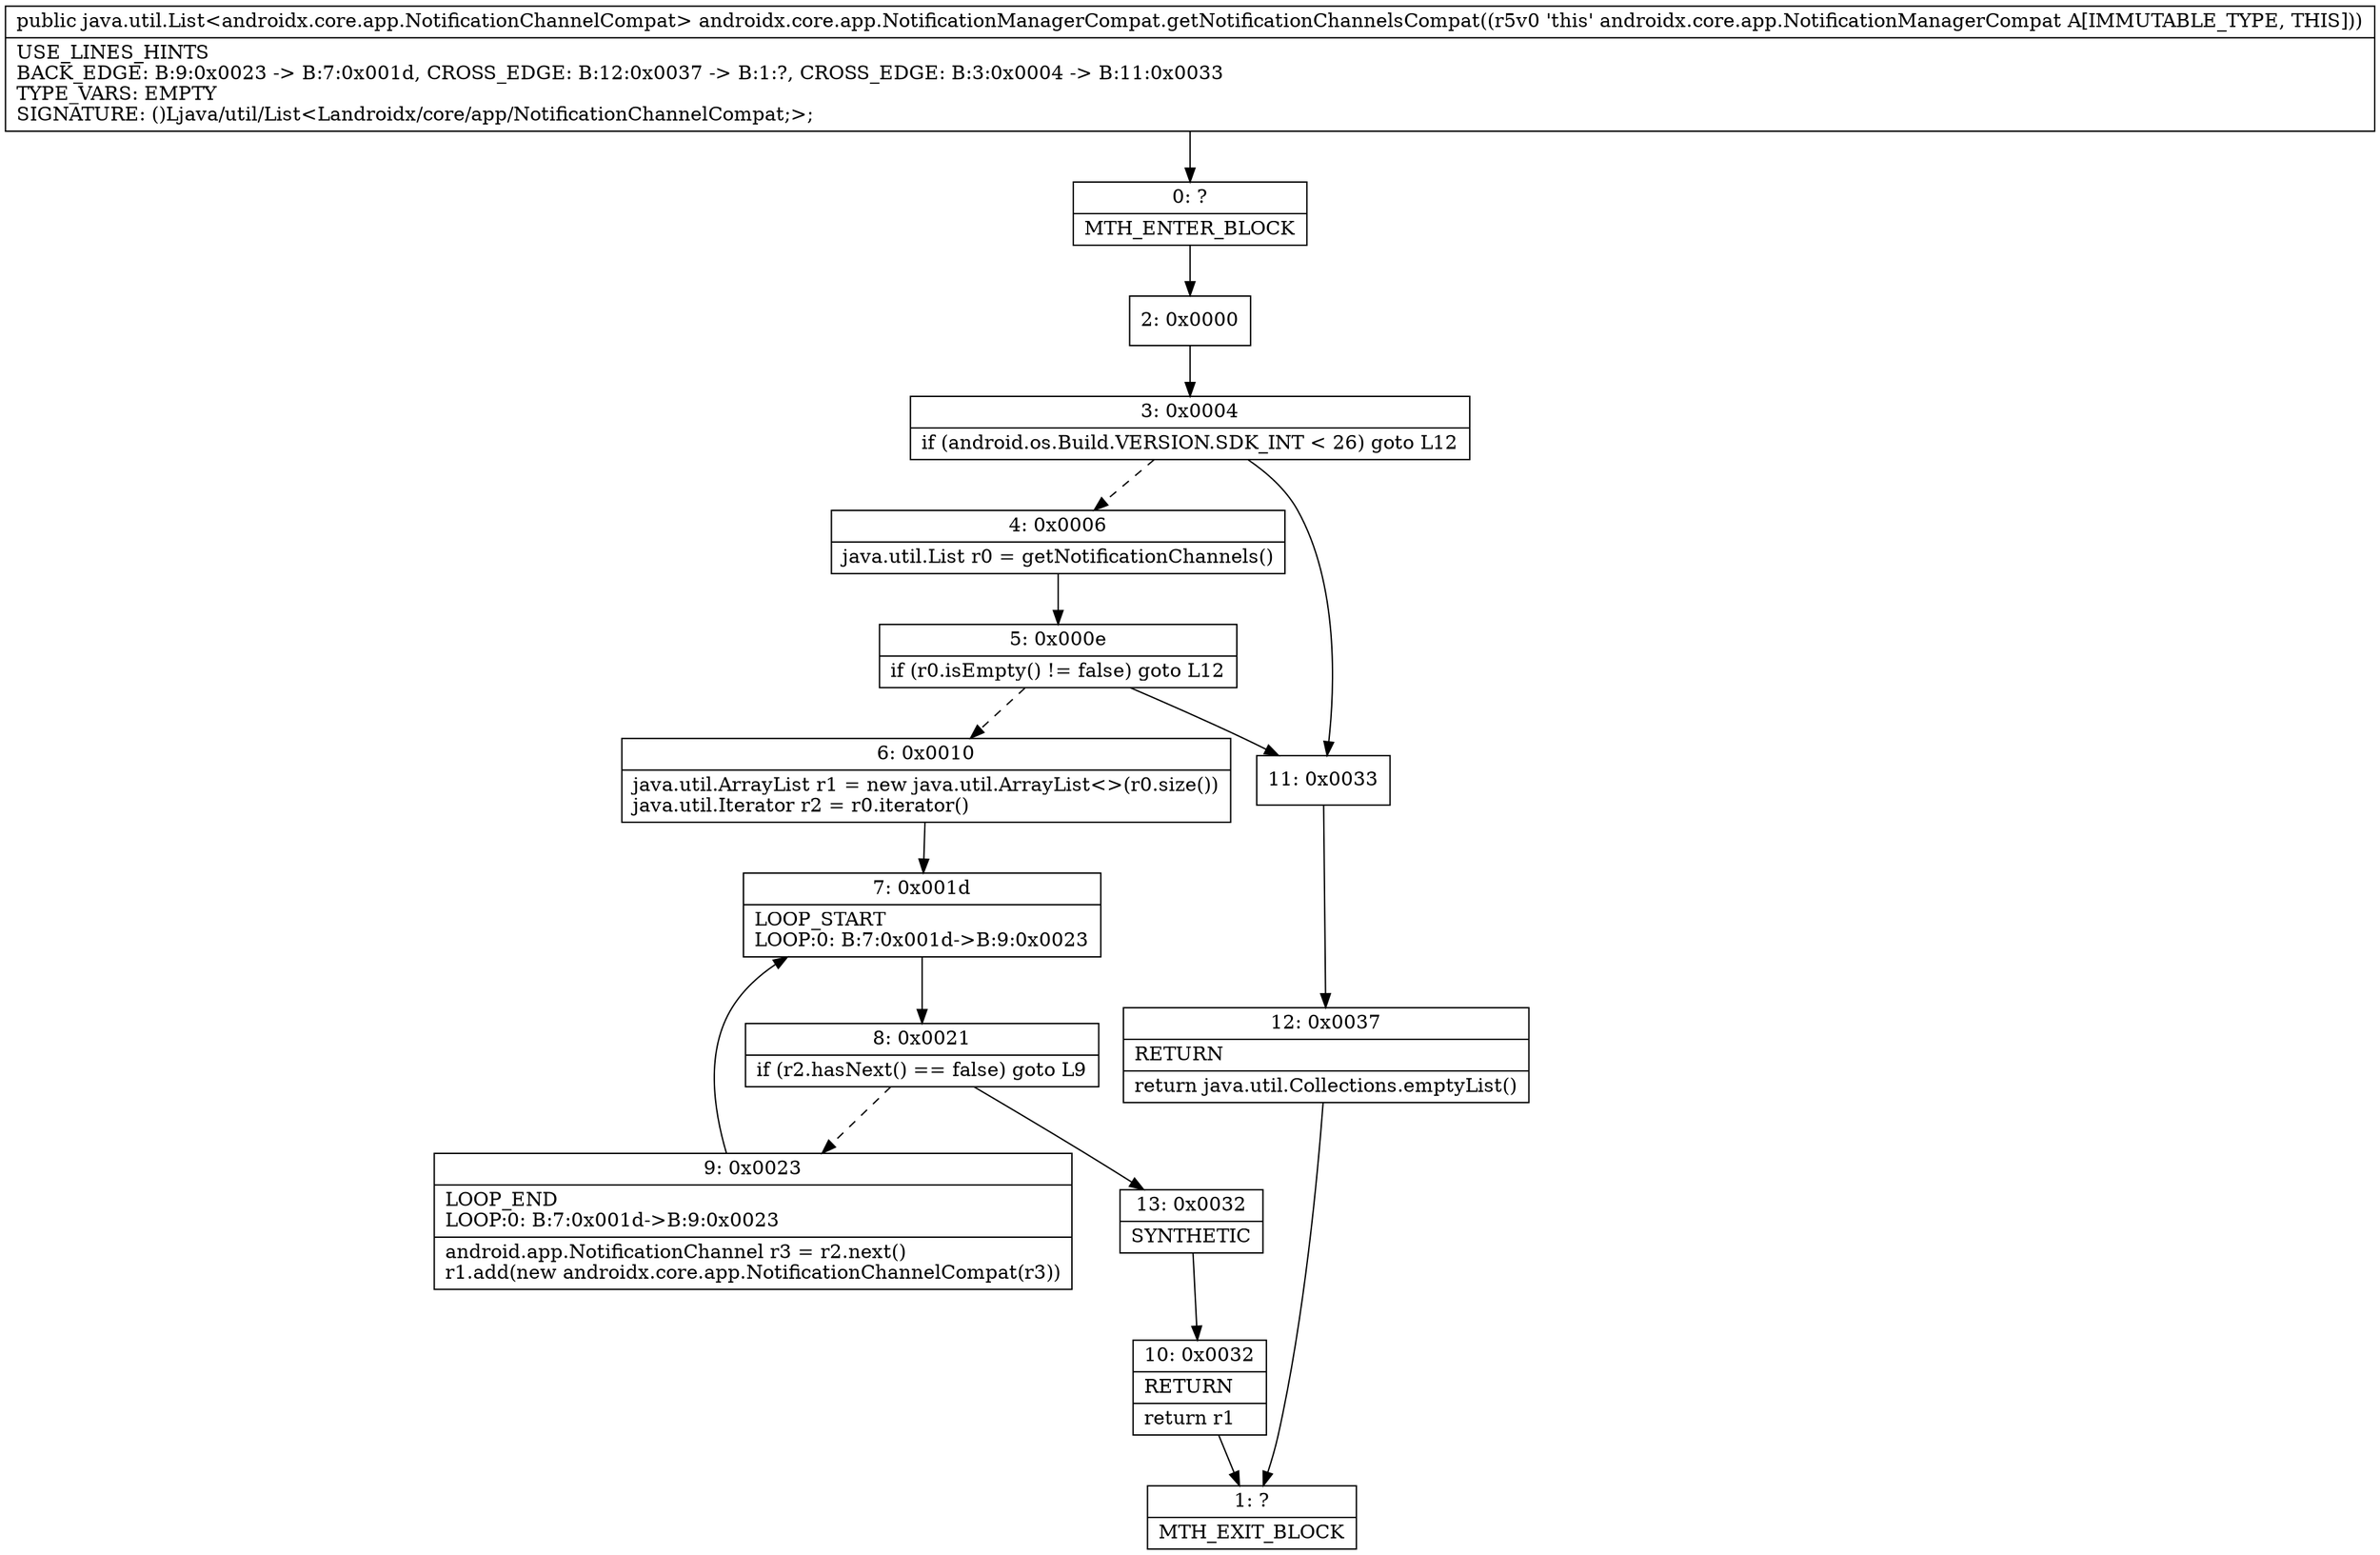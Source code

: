 digraph "CFG forandroidx.core.app.NotificationManagerCompat.getNotificationChannelsCompat()Ljava\/util\/List;" {
Node_0 [shape=record,label="{0\:\ ?|MTH_ENTER_BLOCK\l}"];
Node_2 [shape=record,label="{2\:\ 0x0000}"];
Node_3 [shape=record,label="{3\:\ 0x0004|if (android.os.Build.VERSION.SDK_INT \< 26) goto L12\l}"];
Node_4 [shape=record,label="{4\:\ 0x0006|java.util.List r0 = getNotificationChannels()\l}"];
Node_5 [shape=record,label="{5\:\ 0x000e|if (r0.isEmpty() != false) goto L12\l}"];
Node_6 [shape=record,label="{6\:\ 0x0010|java.util.ArrayList r1 = new java.util.ArrayList\<\>(r0.size())\ljava.util.Iterator r2 = r0.iterator()\l}"];
Node_7 [shape=record,label="{7\:\ 0x001d|LOOP_START\lLOOP:0: B:7:0x001d\-\>B:9:0x0023\l}"];
Node_8 [shape=record,label="{8\:\ 0x0021|if (r2.hasNext() == false) goto L9\l}"];
Node_9 [shape=record,label="{9\:\ 0x0023|LOOP_END\lLOOP:0: B:7:0x001d\-\>B:9:0x0023\l|android.app.NotificationChannel r3 = r2.next()\lr1.add(new androidx.core.app.NotificationChannelCompat(r3))\l}"];
Node_13 [shape=record,label="{13\:\ 0x0032|SYNTHETIC\l}"];
Node_10 [shape=record,label="{10\:\ 0x0032|RETURN\l|return r1\l}"];
Node_1 [shape=record,label="{1\:\ ?|MTH_EXIT_BLOCK\l}"];
Node_11 [shape=record,label="{11\:\ 0x0033}"];
Node_12 [shape=record,label="{12\:\ 0x0037|RETURN\l|return java.util.Collections.emptyList()\l}"];
MethodNode[shape=record,label="{public java.util.List\<androidx.core.app.NotificationChannelCompat\> androidx.core.app.NotificationManagerCompat.getNotificationChannelsCompat((r5v0 'this' androidx.core.app.NotificationManagerCompat A[IMMUTABLE_TYPE, THIS]))  | USE_LINES_HINTS\lBACK_EDGE: B:9:0x0023 \-\> B:7:0x001d, CROSS_EDGE: B:12:0x0037 \-\> B:1:?, CROSS_EDGE: B:3:0x0004 \-\> B:11:0x0033\lTYPE_VARS: EMPTY\lSIGNATURE: ()Ljava\/util\/List\<Landroidx\/core\/app\/NotificationChannelCompat;\>;\l}"];
MethodNode -> Node_0;Node_0 -> Node_2;
Node_2 -> Node_3;
Node_3 -> Node_4[style=dashed];
Node_3 -> Node_11;
Node_4 -> Node_5;
Node_5 -> Node_6[style=dashed];
Node_5 -> Node_11;
Node_6 -> Node_7;
Node_7 -> Node_8;
Node_8 -> Node_9[style=dashed];
Node_8 -> Node_13;
Node_9 -> Node_7;
Node_13 -> Node_10;
Node_10 -> Node_1;
Node_11 -> Node_12;
Node_12 -> Node_1;
}

